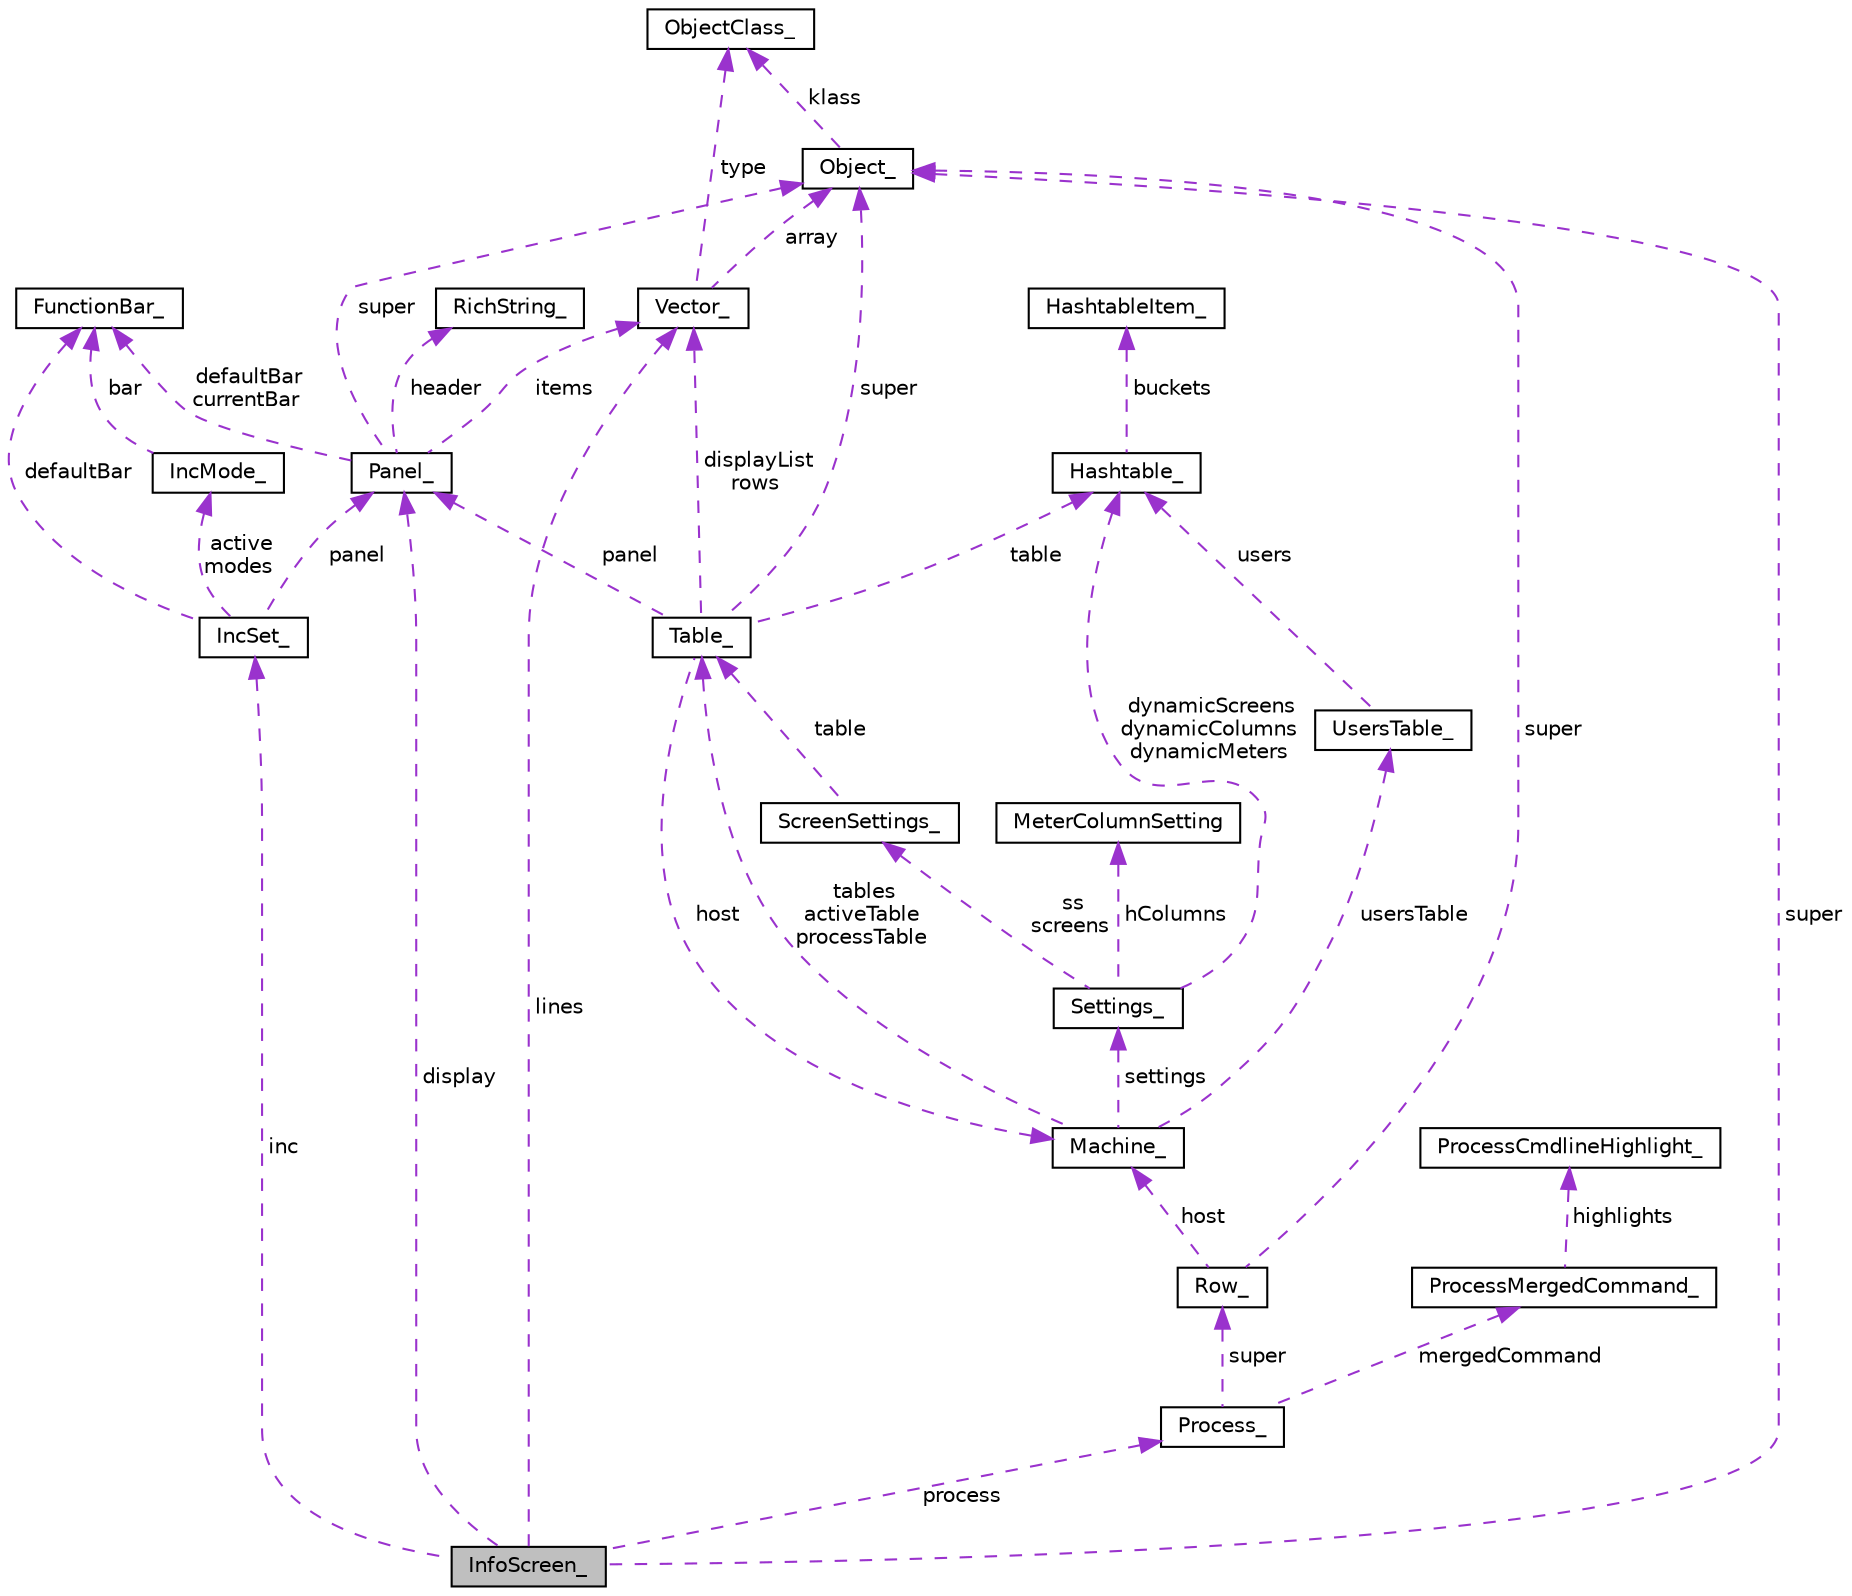 digraph "InfoScreen_"
{
  edge [fontname="Helvetica",fontsize="10",labelfontname="Helvetica",labelfontsize="10"];
  node [fontname="Helvetica",fontsize="10",shape=record];
  Node1 [label="InfoScreen_",height=0.2,width=0.4,color="black", fillcolor="grey75", style="filled", fontcolor="black"];
  Node2 -> Node1 [dir="back",color="darkorchid3",fontsize="10",style="dashed",label=" lines" ,fontname="Helvetica"];
  Node2 [label="Vector_",height=0.2,width=0.4,color="black", fillcolor="white", style="filled",URL="$structVector__.html"];
  Node3 -> Node2 [dir="back",color="darkorchid3",fontsize="10",style="dashed",label=" type" ,fontname="Helvetica"];
  Node3 [label="ObjectClass_",height=0.2,width=0.4,color="black", fillcolor="white", style="filled",URL="$structObjectClass__.html"];
  Node4 -> Node2 [dir="back",color="darkorchid3",fontsize="10",style="dashed",label=" array" ,fontname="Helvetica"];
  Node4 [label="Object_",height=0.2,width=0.4,color="black", fillcolor="white", style="filled",URL="$structObject__.html"];
  Node3 -> Node4 [dir="back",color="darkorchid3",fontsize="10",style="dashed",label=" klass" ,fontname="Helvetica"];
  Node5 -> Node1 [dir="back",color="darkorchid3",fontsize="10",style="dashed",label=" inc" ,fontname="Helvetica"];
  Node5 [label="IncSet_",height=0.2,width=0.4,color="black", fillcolor="white", style="filled",URL="$structIncSet__.html"];
  Node6 -> Node5 [dir="back",color="darkorchid3",fontsize="10",style="dashed",label=" defaultBar" ,fontname="Helvetica"];
  Node6 [label="FunctionBar_",height=0.2,width=0.4,color="black", fillcolor="white", style="filled",URL="$structFunctionBar__.html"];
  Node7 -> Node5 [dir="back",color="darkorchid3",fontsize="10",style="dashed",label=" panel" ,fontname="Helvetica"];
  Node7 [label="Panel_",height=0.2,width=0.4,color="black", fillcolor="white", style="filled",URL="$structPanel__.html"];
  Node2 -> Node7 [dir="back",color="darkorchid3",fontsize="10",style="dashed",label=" items" ,fontname="Helvetica"];
  Node8 -> Node7 [dir="back",color="darkorchid3",fontsize="10",style="dashed",label=" header" ,fontname="Helvetica"];
  Node8 [label="RichString_",height=0.2,width=0.4,color="black", fillcolor="white", style="filled",URL="$structRichString__.html"];
  Node6 -> Node7 [dir="back",color="darkorchid3",fontsize="10",style="dashed",label=" defaultBar\ncurrentBar" ,fontname="Helvetica"];
  Node4 -> Node7 [dir="back",color="darkorchid3",fontsize="10",style="dashed",label=" super" ,fontname="Helvetica"];
  Node9 -> Node5 [dir="back",color="darkorchid3",fontsize="10",style="dashed",label=" active\nmodes" ,fontname="Helvetica"];
  Node9 [label="IncMode_",height=0.2,width=0.4,color="black", fillcolor="white", style="filled",URL="$structIncMode__.html"];
  Node6 -> Node9 [dir="back",color="darkorchid3",fontsize="10",style="dashed",label=" bar" ,fontname="Helvetica"];
  Node7 -> Node1 [dir="back",color="darkorchid3",fontsize="10",style="dashed",label=" display" ,fontname="Helvetica"];
  Node4 -> Node1 [dir="back",color="darkorchid3",fontsize="10",style="dashed",label=" super" ,fontname="Helvetica"];
  Node10 -> Node1 [dir="back",color="darkorchid3",fontsize="10",style="dashed",label=" process" ,fontname="Helvetica"];
  Node10 [label="Process_",height=0.2,width=0.4,color="black", fillcolor="white", style="filled",URL="$structProcess__.html"];
  Node11 -> Node10 [dir="back",color="darkorchid3",fontsize="10",style="dashed",label=" super" ,fontname="Helvetica"];
  Node11 [label="Row_",height=0.2,width=0.4,color="black", fillcolor="white", style="filled",URL="$structRow__.html"];
  Node12 -> Node11 [dir="back",color="darkorchid3",fontsize="10",style="dashed",label=" host" ,fontname="Helvetica"];
  Node12 [label="Machine_",height=0.2,width=0.4,color="black", fillcolor="white", style="filled",URL="$structMachine__.html"];
  Node13 -> Node12 [dir="back",color="darkorchid3",fontsize="10",style="dashed",label=" tables\nactiveTable\nprocessTable" ,fontname="Helvetica"];
  Node13 [label="Table_",height=0.2,width=0.4,color="black", fillcolor="white", style="filled",URL="$structTable__.html"];
  Node2 -> Node13 [dir="back",color="darkorchid3",fontsize="10",style="dashed",label=" displayList\nrows" ,fontname="Helvetica"];
  Node12 -> Node13 [dir="back",color="darkorchid3",fontsize="10",style="dashed",label=" host" ,fontname="Helvetica"];
  Node14 -> Node13 [dir="back",color="darkorchid3",fontsize="10",style="dashed",label=" table" ,fontname="Helvetica"];
  Node14 [label="Hashtable_",height=0.2,width=0.4,color="black", fillcolor="white", style="filled",URL="$structHashtable__.html"];
  Node15 -> Node14 [dir="back",color="darkorchid3",fontsize="10",style="dashed",label=" buckets" ,fontname="Helvetica"];
  Node15 [label="HashtableItem_",height=0.2,width=0.4,color="black", fillcolor="white", style="filled",URL="$structHashtableItem__.html"];
  Node7 -> Node13 [dir="back",color="darkorchid3",fontsize="10",style="dashed",label=" panel" ,fontname="Helvetica"];
  Node4 -> Node13 [dir="back",color="darkorchid3",fontsize="10",style="dashed",label=" super" ,fontname="Helvetica"];
  Node16 -> Node12 [dir="back",color="darkorchid3",fontsize="10",style="dashed",label=" settings" ,fontname="Helvetica"];
  Node16 [label="Settings_",height=0.2,width=0.4,color="black", fillcolor="white", style="filled",URL="$structSettings__.html"];
  Node17 -> Node16 [dir="back",color="darkorchid3",fontsize="10",style="dashed",label=" ss\nscreens" ,fontname="Helvetica"];
  Node17 [label="ScreenSettings_",height=0.2,width=0.4,color="black", fillcolor="white", style="filled",URL="$structScreenSettings__.html"];
  Node13 -> Node17 [dir="back",color="darkorchid3",fontsize="10",style="dashed",label=" table" ,fontname="Helvetica"];
  Node14 -> Node16 [dir="back",color="darkorchid3",fontsize="10",style="dashed",label=" dynamicScreens\ndynamicColumns\ndynamicMeters" ,fontname="Helvetica"];
  Node18 -> Node16 [dir="back",color="darkorchid3",fontsize="10",style="dashed",label=" hColumns" ,fontname="Helvetica"];
  Node18 [label="MeterColumnSetting",height=0.2,width=0.4,color="black", fillcolor="white", style="filled",URL="$structMeterColumnSetting.html"];
  Node19 -> Node12 [dir="back",color="darkorchid3",fontsize="10",style="dashed",label=" usersTable" ,fontname="Helvetica"];
  Node19 [label="UsersTable_",height=0.2,width=0.4,color="black", fillcolor="white", style="filled",URL="$structUsersTable__.html"];
  Node14 -> Node19 [dir="back",color="darkorchid3",fontsize="10",style="dashed",label=" users" ,fontname="Helvetica"];
  Node4 -> Node11 [dir="back",color="darkorchid3",fontsize="10",style="dashed",label=" super" ,fontname="Helvetica"];
  Node20 -> Node10 [dir="back",color="darkorchid3",fontsize="10",style="dashed",label=" mergedCommand" ,fontname="Helvetica"];
  Node20 [label="ProcessMergedCommand_",height=0.2,width=0.4,color="black", fillcolor="white", style="filled",URL="$structProcessMergedCommand__.html"];
  Node21 -> Node20 [dir="back",color="darkorchid3",fontsize="10",style="dashed",label=" highlights" ,fontname="Helvetica"];
  Node21 [label="ProcessCmdlineHighlight_",height=0.2,width=0.4,color="black", fillcolor="white", style="filled",URL="$structProcessCmdlineHighlight__.html"];
}
